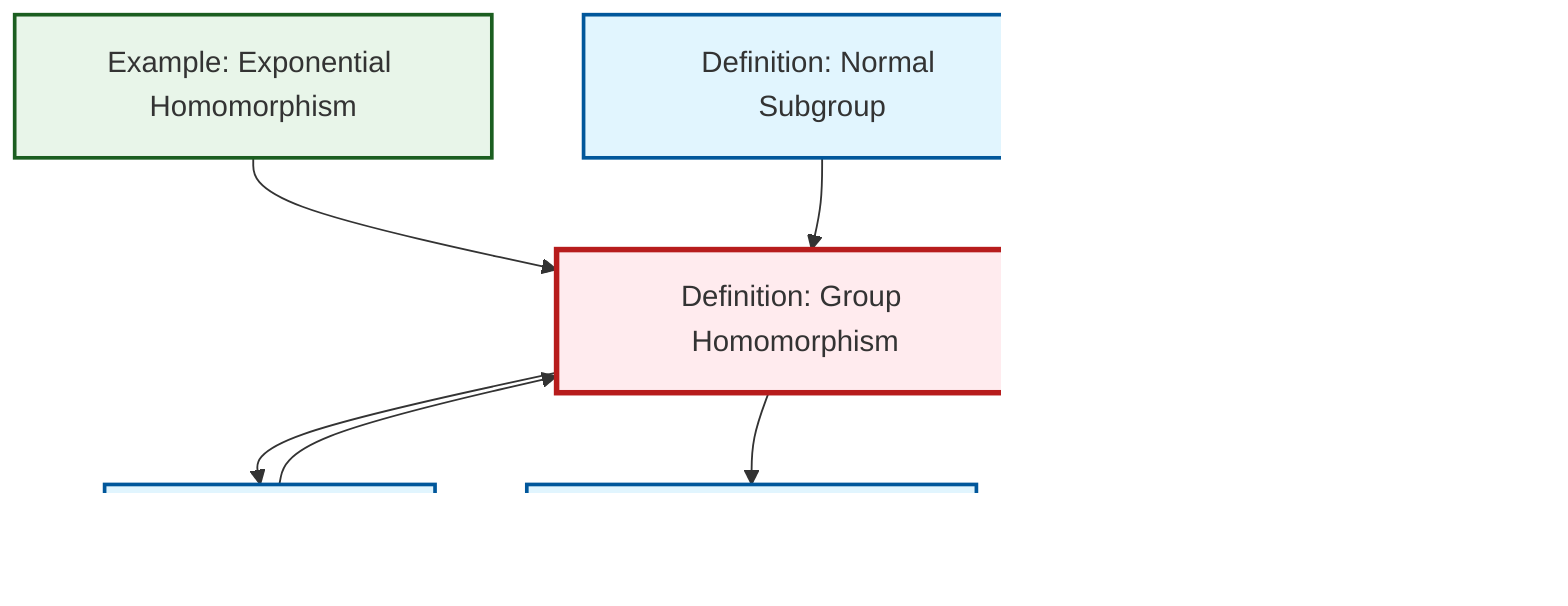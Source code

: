 graph TD
    classDef definition fill:#e1f5fe,stroke:#01579b,stroke-width:2px
    classDef theorem fill:#f3e5f5,stroke:#4a148c,stroke-width:2px
    classDef axiom fill:#fff3e0,stroke:#e65100,stroke-width:2px
    classDef example fill:#e8f5e9,stroke:#1b5e20,stroke-width:2px
    classDef current fill:#ffebee,stroke:#b71c1c,stroke-width:3px
    ex-exponential-homomorphism["Example: Exponential Homomorphism"]:::example
    def-homomorphism["Definition: Group Homomorphism"]:::definition
    def-group["Definition: Group"]:::definition
    def-quotient-group["Definition: Quotient Group"]:::definition
    def-binary-operation["Definition: Binary Operation"]:::definition
    def-normal-subgroup["Definition: Normal Subgroup"]:::definition
    def-kernel["Definition: Kernel"]:::definition
    def-homomorphism --> def-group
    def-homomorphism --> def-quotient-group
    ex-exponential-homomorphism --> def-homomorphism
    def-homomorphism --> def-binary-operation
    def-normal-subgroup --> def-homomorphism
    def-group --> def-homomorphism
    def-kernel --> def-homomorphism
    class def-homomorphism current